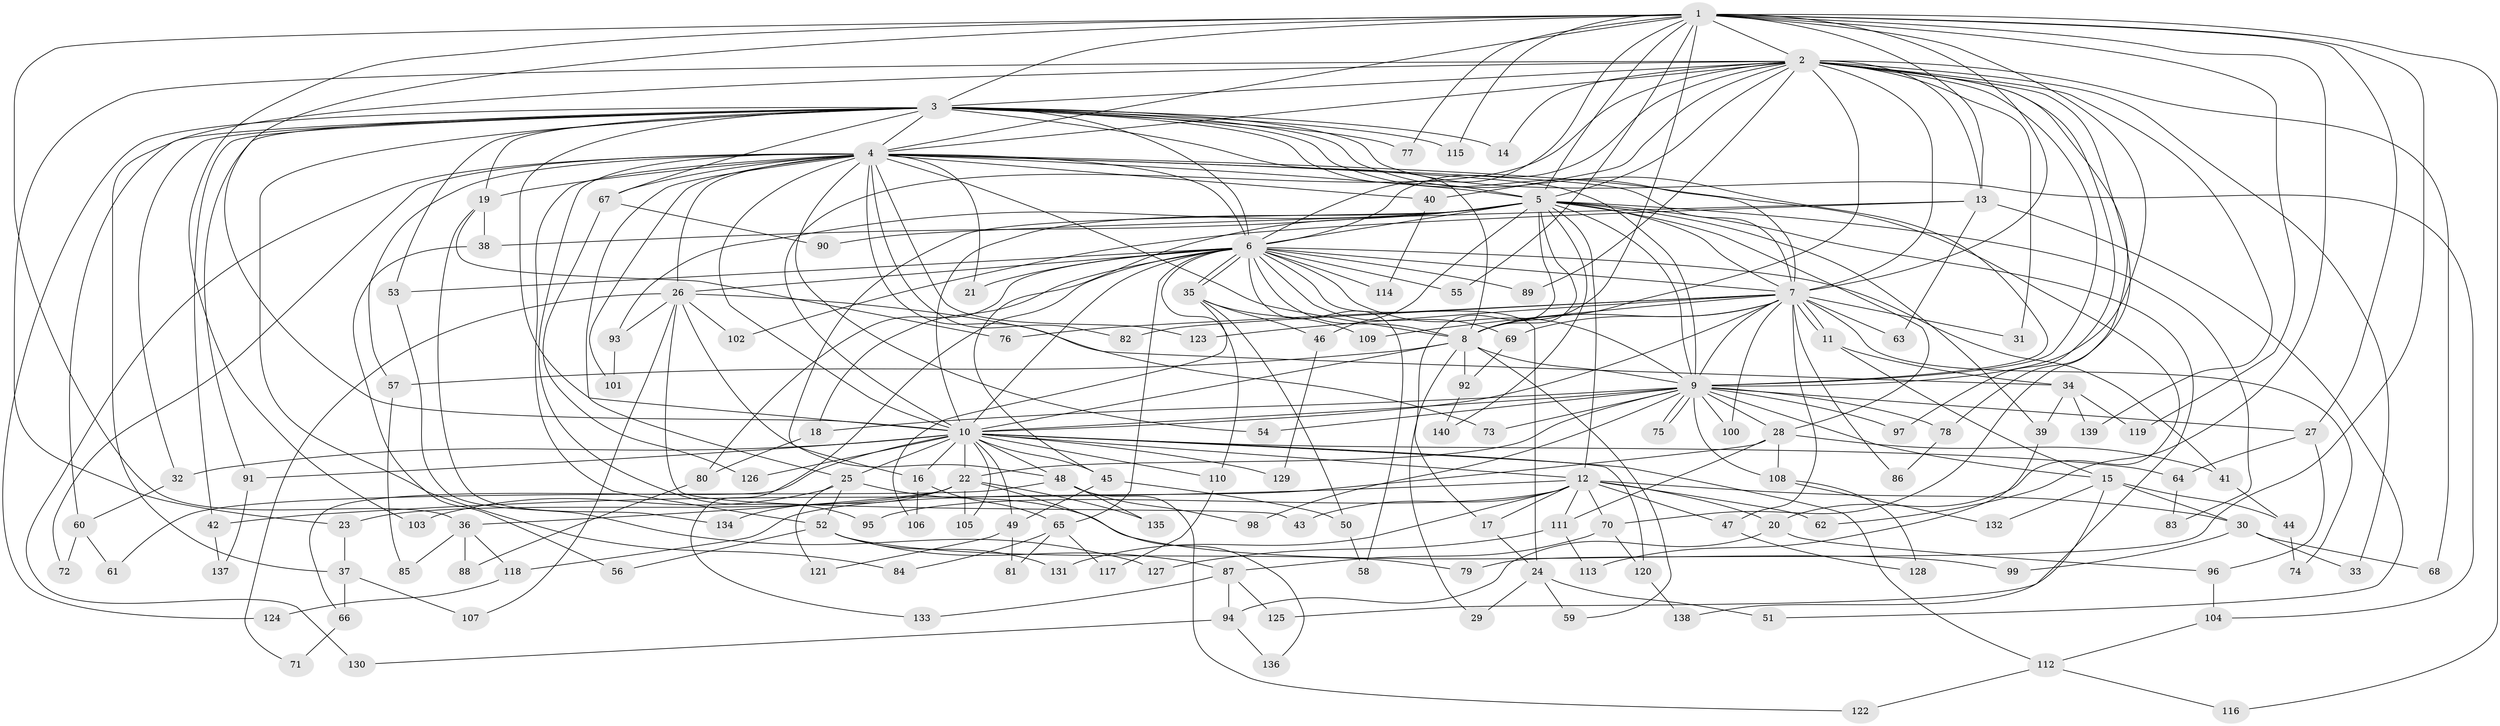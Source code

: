 // coarse degree distribution, {27: 0.008547008547008548, 19: 0.017094017094017096, 24: 0.008547008547008548, 39: 0.008547008547008548, 20: 0.008547008547008548, 11: 0.008547008547008548, 22: 0.008547008547008548, 4: 0.10256410256410256, 14: 0.008547008547008548, 6: 0.03418803418803419, 2: 0.48717948717948717, 3: 0.19658119658119658, 5: 0.042735042735042736, 8: 0.008547008547008548, 9: 0.008547008547008548, 12: 0.008547008547008548, 7: 0.017094017094017096, 1: 0.017094017094017096}
// Generated by graph-tools (version 1.1) at 2025/51/02/27/25 19:51:46]
// undirected, 140 vertices, 305 edges
graph export_dot {
graph [start="1"]
  node [color=gray90,style=filled];
  1;
  2;
  3;
  4;
  5;
  6;
  7;
  8;
  9;
  10;
  11;
  12;
  13;
  14;
  15;
  16;
  17;
  18;
  19;
  20;
  21;
  22;
  23;
  24;
  25;
  26;
  27;
  28;
  29;
  30;
  31;
  32;
  33;
  34;
  35;
  36;
  37;
  38;
  39;
  40;
  41;
  42;
  43;
  44;
  45;
  46;
  47;
  48;
  49;
  50;
  51;
  52;
  53;
  54;
  55;
  56;
  57;
  58;
  59;
  60;
  61;
  62;
  63;
  64;
  65;
  66;
  67;
  68;
  69;
  70;
  71;
  72;
  73;
  74;
  75;
  76;
  77;
  78;
  79;
  80;
  81;
  82;
  83;
  84;
  85;
  86;
  87;
  88;
  89;
  90;
  91;
  92;
  93;
  94;
  95;
  96;
  97;
  98;
  99;
  100;
  101;
  102;
  103;
  104;
  105;
  106;
  107;
  108;
  109;
  110;
  111;
  112;
  113;
  114;
  115;
  116;
  117;
  118;
  119;
  120;
  121;
  122;
  123;
  124;
  125;
  126;
  127;
  128;
  129;
  130;
  131;
  132;
  133;
  134;
  135;
  136;
  137;
  138;
  139;
  140;
  1 -- 2;
  1 -- 3;
  1 -- 4;
  1 -- 5;
  1 -- 6;
  1 -- 7;
  1 -- 8;
  1 -- 9;
  1 -- 10;
  1 -- 13;
  1 -- 27;
  1 -- 36;
  1 -- 55;
  1 -- 62;
  1 -- 77;
  1 -- 79;
  1 -- 103;
  1 -- 115;
  1 -- 116;
  1 -- 119;
  2 -- 3;
  2 -- 4;
  2 -- 5;
  2 -- 6;
  2 -- 7;
  2 -- 8;
  2 -- 9;
  2 -- 10;
  2 -- 13;
  2 -- 14;
  2 -- 23;
  2 -- 31;
  2 -- 33;
  2 -- 37;
  2 -- 40;
  2 -- 68;
  2 -- 70;
  2 -- 78;
  2 -- 89;
  2 -- 97;
  2 -- 139;
  3 -- 4;
  3 -- 5;
  3 -- 6;
  3 -- 7;
  3 -- 8;
  3 -- 9;
  3 -- 10;
  3 -- 14;
  3 -- 19;
  3 -- 32;
  3 -- 42;
  3 -- 53;
  3 -- 60;
  3 -- 67;
  3 -- 77;
  3 -- 84;
  3 -- 91;
  3 -- 104;
  3 -- 115;
  3 -- 124;
  4 -- 5;
  4 -- 6;
  4 -- 7;
  4 -- 8;
  4 -- 9;
  4 -- 10;
  4 -- 19;
  4 -- 20;
  4 -- 21;
  4 -- 25;
  4 -- 26;
  4 -- 40;
  4 -- 52;
  4 -- 54;
  4 -- 57;
  4 -- 67;
  4 -- 72;
  4 -- 73;
  4 -- 82;
  4 -- 95;
  4 -- 101;
  4 -- 123;
  4 -- 130;
  5 -- 6;
  5 -- 7;
  5 -- 8;
  5 -- 9;
  5 -- 10;
  5 -- 12;
  5 -- 16;
  5 -- 17;
  5 -- 28;
  5 -- 38;
  5 -- 39;
  5 -- 45;
  5 -- 46;
  5 -- 83;
  5 -- 93;
  5 -- 125;
  5 -- 140;
  6 -- 7;
  6 -- 8;
  6 -- 9;
  6 -- 10;
  6 -- 18;
  6 -- 21;
  6 -- 24;
  6 -- 26;
  6 -- 35;
  6 -- 35;
  6 -- 41;
  6 -- 53;
  6 -- 55;
  6 -- 58;
  6 -- 65;
  6 -- 69;
  6 -- 80;
  6 -- 89;
  6 -- 110;
  6 -- 114;
  6 -- 133;
  7 -- 8;
  7 -- 9;
  7 -- 10;
  7 -- 11;
  7 -- 11;
  7 -- 31;
  7 -- 47;
  7 -- 63;
  7 -- 69;
  7 -- 74;
  7 -- 76;
  7 -- 82;
  7 -- 86;
  7 -- 100;
  7 -- 109;
  7 -- 123;
  8 -- 9;
  8 -- 10;
  8 -- 29;
  8 -- 57;
  8 -- 59;
  8 -- 92;
  9 -- 10;
  9 -- 15;
  9 -- 18;
  9 -- 22;
  9 -- 27;
  9 -- 28;
  9 -- 54;
  9 -- 73;
  9 -- 75;
  9 -- 75;
  9 -- 78;
  9 -- 97;
  9 -- 98;
  9 -- 100;
  9 -- 108;
  10 -- 12;
  10 -- 16;
  10 -- 22;
  10 -- 25;
  10 -- 32;
  10 -- 45;
  10 -- 48;
  10 -- 49;
  10 -- 64;
  10 -- 66;
  10 -- 91;
  10 -- 105;
  10 -- 110;
  10 -- 112;
  10 -- 120;
  10 -- 126;
  10 -- 129;
  11 -- 15;
  11 -- 34;
  12 -- 17;
  12 -- 20;
  12 -- 30;
  12 -- 42;
  12 -- 43;
  12 -- 47;
  12 -- 62;
  12 -- 70;
  12 -- 95;
  12 -- 111;
  12 -- 131;
  13 -- 51;
  13 -- 63;
  13 -- 90;
  13 -- 102;
  15 -- 30;
  15 -- 44;
  15 -- 132;
  15 -- 138;
  16 -- 65;
  16 -- 106;
  17 -- 24;
  18 -- 80;
  19 -- 38;
  19 -- 76;
  19 -- 134;
  20 -- 94;
  20 -- 96;
  22 -- 23;
  22 -- 36;
  22 -- 105;
  22 -- 134;
  22 -- 135;
  22 -- 136;
  23 -- 37;
  24 -- 29;
  24 -- 51;
  24 -- 59;
  25 -- 52;
  25 -- 99;
  25 -- 103;
  25 -- 121;
  26 -- 34;
  26 -- 43;
  26 -- 48;
  26 -- 71;
  26 -- 93;
  26 -- 102;
  26 -- 107;
  27 -- 64;
  27 -- 96;
  28 -- 41;
  28 -- 108;
  28 -- 111;
  28 -- 118;
  30 -- 33;
  30 -- 68;
  30 -- 99;
  32 -- 60;
  34 -- 39;
  34 -- 119;
  34 -- 139;
  35 -- 46;
  35 -- 50;
  35 -- 106;
  35 -- 109;
  36 -- 85;
  36 -- 88;
  36 -- 118;
  37 -- 66;
  37 -- 107;
  38 -- 56;
  39 -- 113;
  40 -- 114;
  41 -- 44;
  42 -- 137;
  44 -- 74;
  45 -- 49;
  45 -- 50;
  46 -- 129;
  47 -- 128;
  48 -- 61;
  48 -- 98;
  48 -- 122;
  48 -- 135;
  49 -- 81;
  49 -- 121;
  50 -- 58;
  52 -- 56;
  52 -- 79;
  52 -- 87;
  52 -- 131;
  53 -- 127;
  57 -- 85;
  60 -- 61;
  60 -- 72;
  64 -- 83;
  65 -- 81;
  65 -- 84;
  65 -- 117;
  66 -- 71;
  67 -- 90;
  67 -- 126;
  69 -- 92;
  70 -- 87;
  70 -- 120;
  78 -- 86;
  80 -- 88;
  87 -- 94;
  87 -- 125;
  87 -- 133;
  91 -- 137;
  92 -- 140;
  93 -- 101;
  94 -- 130;
  94 -- 136;
  96 -- 104;
  104 -- 112;
  108 -- 128;
  108 -- 132;
  110 -- 117;
  111 -- 113;
  111 -- 127;
  112 -- 116;
  112 -- 122;
  118 -- 124;
  120 -- 138;
}
